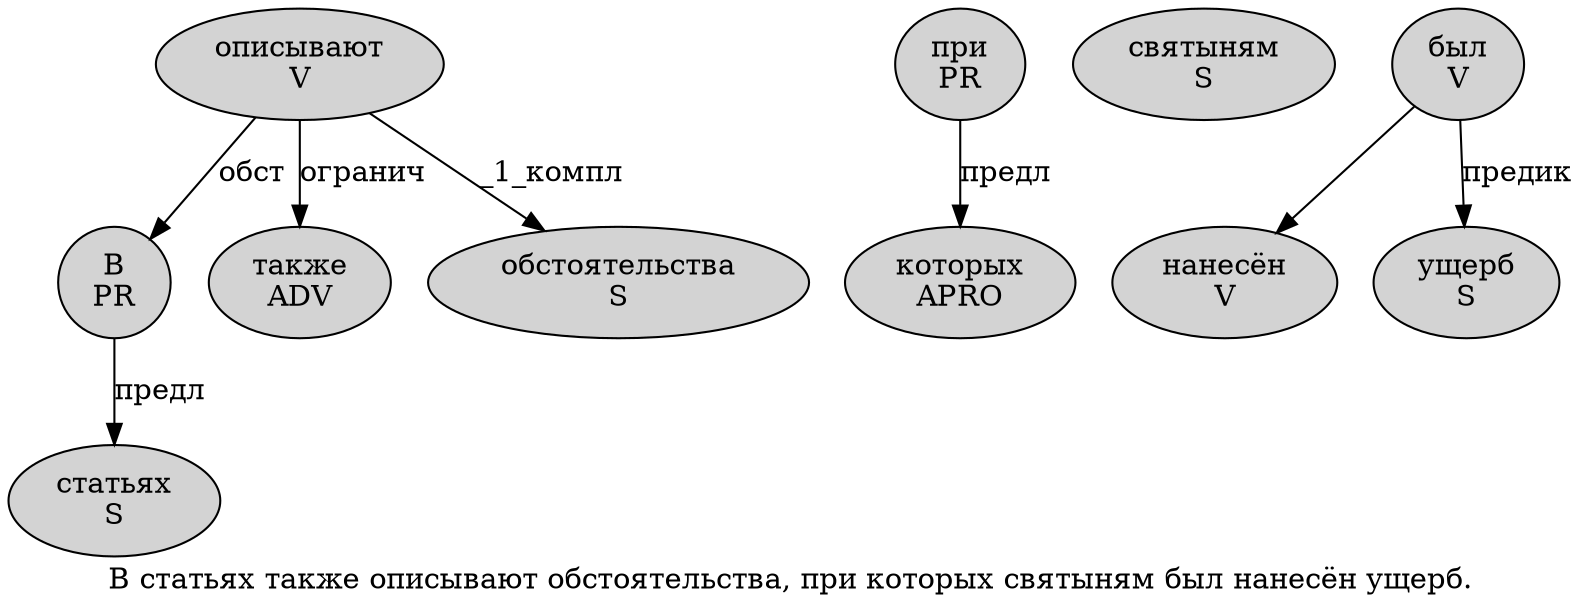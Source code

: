 digraph SENTENCE_487 {
	graph [label="В статьях также описывают обстоятельства, при которых святыням был нанесён ущерб."]
	node [style=filled]
		0 [label="В
PR" color="" fillcolor=lightgray penwidth=1 shape=ellipse]
		1 [label="статьях
S" color="" fillcolor=lightgray penwidth=1 shape=ellipse]
		2 [label="также
ADV" color="" fillcolor=lightgray penwidth=1 shape=ellipse]
		3 [label="описывают
V" color="" fillcolor=lightgray penwidth=1 shape=ellipse]
		4 [label="обстоятельства
S" color="" fillcolor=lightgray penwidth=1 shape=ellipse]
		6 [label="при
PR" color="" fillcolor=lightgray penwidth=1 shape=ellipse]
		7 [label="которых
APRO" color="" fillcolor=lightgray penwidth=1 shape=ellipse]
		8 [label="святыням
S" color="" fillcolor=lightgray penwidth=1 shape=ellipse]
		9 [label="был
V" color="" fillcolor=lightgray penwidth=1 shape=ellipse]
		10 [label="нанесён
V" color="" fillcolor=lightgray penwidth=1 shape=ellipse]
		11 [label="ущерб
S" color="" fillcolor=lightgray penwidth=1 shape=ellipse]
			6 -> 7 [label="предл"]
			3 -> 0 [label="обст"]
			3 -> 2 [label="огранич"]
			3 -> 4 [label="_1_компл"]
			0 -> 1 [label="предл"]
			9 -> 10
			9 -> 11 [label="предик"]
}